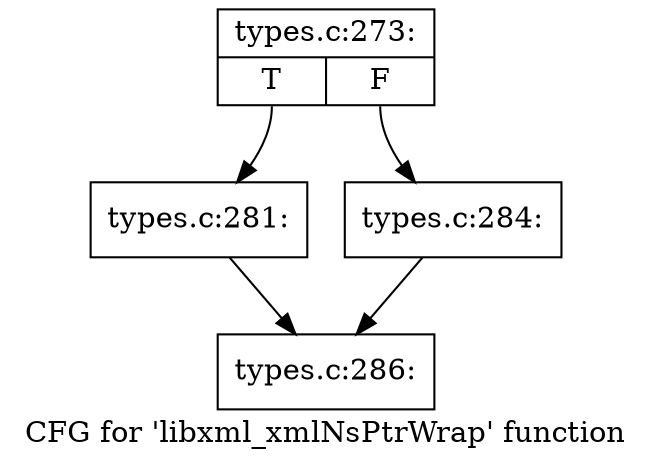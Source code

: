 digraph "CFG for 'libxml_xmlNsPtrWrap' function" {
	label="CFG for 'libxml_xmlNsPtrWrap' function";

	Node0x434c770 [shape=record,label="{types.c:273:|{<s0>T|<s1>F}}"];
	Node0x434c770:s0 -> Node0x434c480;
	Node0x434c770:s1 -> Node0x434c4d0;
	Node0x434c480 [shape=record,label="{types.c:281:}"];
	Node0x434c480 -> Node0x434c8e0;
	Node0x434c4d0 [shape=record,label="{types.c:284:}"];
	Node0x434c4d0 -> Node0x434c8e0;
	Node0x434c8e0 [shape=record,label="{types.c:286:}"];
}

